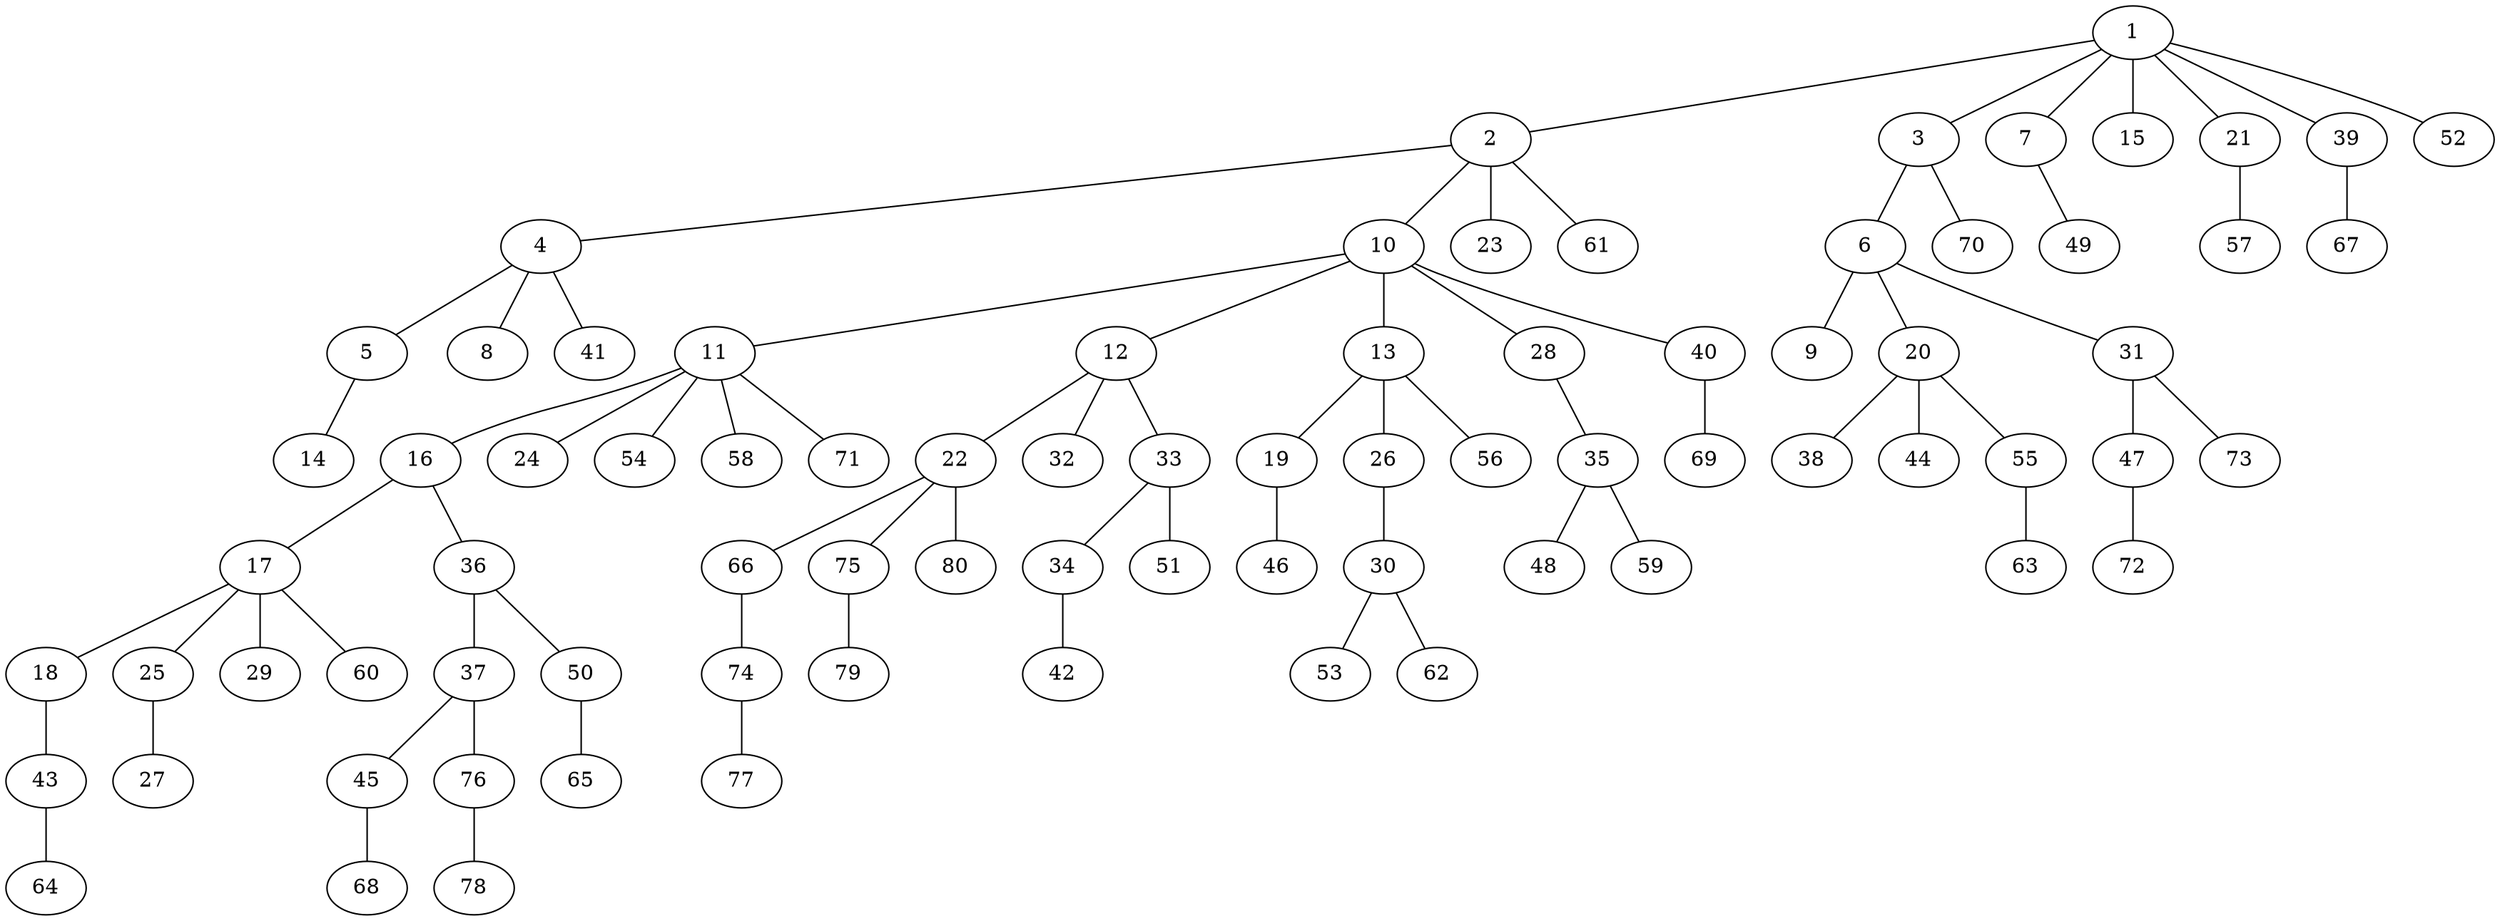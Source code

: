 graph graphname {1--2
1--3
1--7
1--15
1--21
1--39
1--52
2--4
2--10
2--23
2--61
3--6
3--70
4--5
4--8
4--41
5--14
6--9
6--20
6--31
7--49
10--11
10--12
10--13
10--28
10--40
11--16
11--24
11--54
11--58
11--71
12--22
12--32
12--33
13--19
13--26
13--56
16--17
16--36
17--18
17--25
17--29
17--60
18--43
19--46
20--38
20--44
20--55
21--57
22--66
22--75
22--80
25--27
26--30
28--35
30--53
30--62
31--47
31--73
33--34
33--51
34--42
35--48
35--59
36--37
36--50
37--45
37--76
39--67
40--69
43--64
45--68
47--72
50--65
55--63
66--74
74--77
75--79
76--78
}